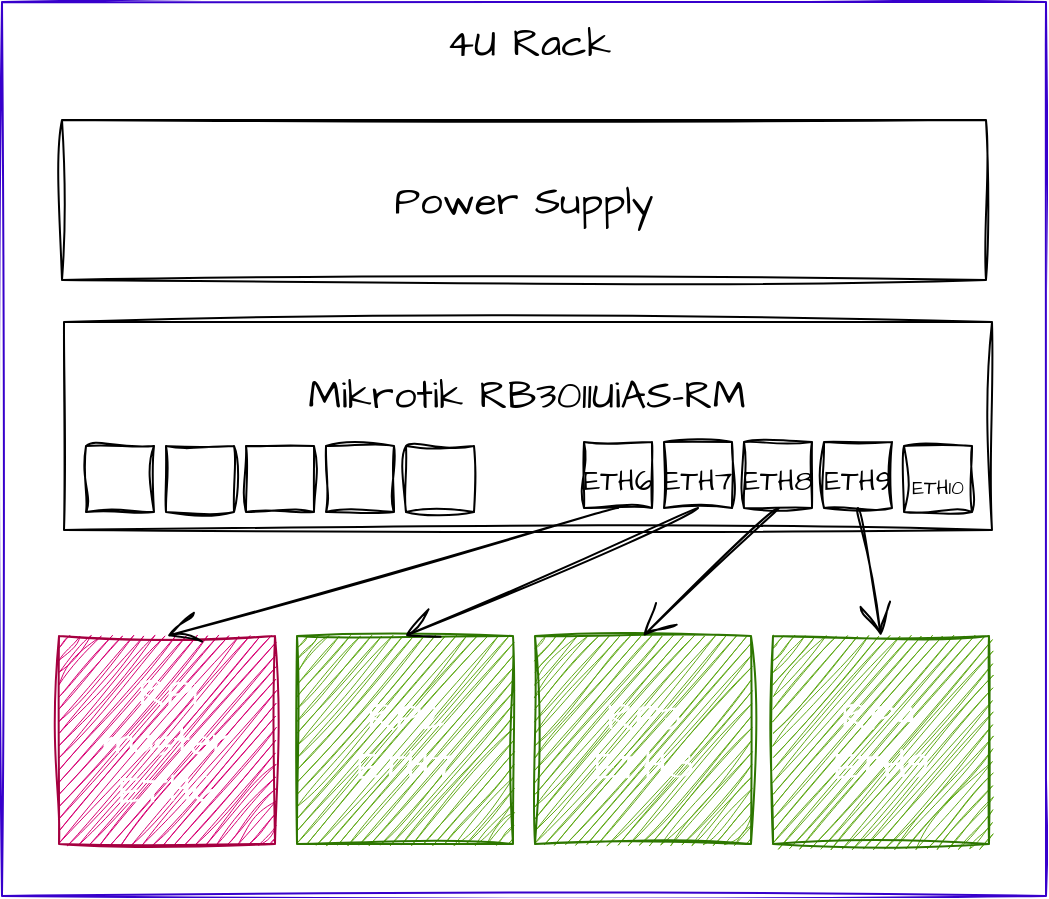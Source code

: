 <mxfile version="21.2.1" type="device">
  <diagram name="Page-1" id="ccWL4pGxT412ew3EtJ0l">
    <mxGraphModel dx="1194" dy="1028" grid="0" gridSize="10" guides="1" tooltips="1" connect="1" arrows="1" fold="1" page="0" pageScale="1" pageWidth="850" pageHeight="1100" math="0" shadow="0">
      <root>
        <mxCell id="0" />
        <mxCell id="1" parent="0" />
        <mxCell id="gN-bSTz9cSIiYufWiYaS-2" value="" style="rounded=0;whiteSpace=wrap;html=1;sketch=1;hachureGap=4;jiggle=2;curveFitting=1;fontFamily=Architects Daughter;fontSource=https%3A%2F%2Ffonts.googleapis.com%2Fcss%3Ffamily%3DArchitects%2BDaughter;fontSize=20;fillColor=none;fontColor=#ffffff;strokeColor=#3700CC;" vertex="1" parent="1">
          <mxGeometry x="34" y="-189" width="522" height="447" as="geometry" />
        </mxCell>
        <mxCell id="gN-bSTz9cSIiYufWiYaS-1" value="" style="rounded=0;whiteSpace=wrap;html=1;sketch=1;hachureGap=4;jiggle=2;curveFitting=1;fontFamily=Architects Daughter;fontSource=https%3A%2F%2Ffonts.googleapis.com%2Fcss%3Ffamily%3DArchitects%2BDaughter;fontSize=20;" vertex="1" parent="1">
          <mxGeometry x="65" y="-29" width="464" height="104" as="geometry" />
        </mxCell>
        <mxCell id="gN-bSTz9cSIiYufWiYaS-3" value="RP1&lt;br&gt;master&lt;br&gt;ETH6" style="rounded=0;whiteSpace=wrap;html=1;sketch=1;hachureGap=4;jiggle=2;curveFitting=1;fontFamily=Architects Daughter;fontSource=https%3A%2F%2Ffonts.googleapis.com%2Fcss%3Ffamily%3DArchitects%2BDaughter;fontSize=20;fillColor=#d80073;strokeColor=#A50040;fontColor=#ffffff;" vertex="1" parent="1">
          <mxGeometry x="62.5" y="128" width="108" height="104" as="geometry" />
        </mxCell>
        <mxCell id="gN-bSTz9cSIiYufWiYaS-4" value="RP2&lt;br&gt;ETH7" style="rounded=0;whiteSpace=wrap;html=1;sketch=1;hachureGap=4;jiggle=2;curveFitting=1;fontFamily=Architects Daughter;fontSource=https%3A%2F%2Ffonts.googleapis.com%2Fcss%3Ffamily%3DArchitects%2BDaughter;fontSize=20;fillColor=#60a917;fontColor=#ffffff;strokeColor=#2D7600;" vertex="1" parent="1">
          <mxGeometry x="181.5" y="128" width="108" height="104" as="geometry" />
        </mxCell>
        <mxCell id="gN-bSTz9cSIiYufWiYaS-5" value="RP3&lt;br&gt;ETH8" style="rounded=0;whiteSpace=wrap;html=1;sketch=1;hachureGap=4;jiggle=2;curveFitting=1;fontFamily=Architects Daughter;fontSource=https%3A%2F%2Ffonts.googleapis.com%2Fcss%3Ffamily%3DArchitects%2BDaughter;fontSize=20;fillColor=#60a917;fontColor=#ffffff;strokeColor=#2D7600;" vertex="1" parent="1">
          <mxGeometry x="300.5" y="128" width="108" height="104" as="geometry" />
        </mxCell>
        <mxCell id="gN-bSTz9cSIiYufWiYaS-6" value="RP4&lt;br&gt;ETH9" style="rounded=0;whiteSpace=wrap;html=1;sketch=1;hachureGap=4;jiggle=2;curveFitting=1;fontFamily=Architects Daughter;fontSource=https%3A%2F%2Ffonts.googleapis.com%2Fcss%3Ffamily%3DArchitects%2BDaughter;fontSize=20;fillColor=#60a917;fontColor=#ffffff;strokeColor=#2D7600;" vertex="1" parent="1">
          <mxGeometry x="419.5" y="128" width="108" height="104" as="geometry" />
        </mxCell>
        <mxCell id="gN-bSTz9cSIiYufWiYaS-7" value="Power Supply" style="rounded=0;whiteSpace=wrap;html=1;sketch=1;hachureGap=4;jiggle=2;curveFitting=1;fontFamily=Architects Daughter;fontSource=https%3A%2F%2Ffonts.googleapis.com%2Fcss%3Ffamily%3DArchitects%2BDaughter;fontSize=20;" vertex="1" parent="1">
          <mxGeometry x="64" y="-130" width="462" height="80" as="geometry" />
        </mxCell>
        <mxCell id="gN-bSTz9cSIiYufWiYaS-9" value="4U Rack" style="text;strokeColor=none;fillColor=none;html=1;align=center;verticalAlign=middle;whiteSpace=wrap;rounded=0;fontSize=20;fontFamily=Architects Daughter;" vertex="1" parent="1">
          <mxGeometry x="237.5" y="-184" width="119" height="30" as="geometry" />
        </mxCell>
        <mxCell id="gN-bSTz9cSIiYufWiYaS-12" value="" style="rounded=0;whiteSpace=wrap;html=1;sketch=1;hachureGap=4;jiggle=2;curveFitting=1;fontFamily=Architects Daughter;fontSource=https%3A%2F%2Ffonts.googleapis.com%2Fcss%3Ffamily%3DArchitects%2BDaughter;fontSize=20;" vertex="1" parent="1">
          <mxGeometry x="76" y="33" width="34" height="33" as="geometry" />
        </mxCell>
        <mxCell id="gN-bSTz9cSIiYufWiYaS-13" value="" style="rounded=0;whiteSpace=wrap;html=1;sketch=1;hachureGap=4;jiggle=2;curveFitting=1;fontFamily=Architects Daughter;fontSource=https%3A%2F%2Ffonts.googleapis.com%2Fcss%3Ffamily%3DArchitects%2BDaughter;fontSize=20;" vertex="1" parent="1">
          <mxGeometry x="116" y="33" width="34" height="33" as="geometry" />
        </mxCell>
        <mxCell id="gN-bSTz9cSIiYufWiYaS-14" value="" style="rounded=0;whiteSpace=wrap;html=1;sketch=1;hachureGap=4;jiggle=2;curveFitting=1;fontFamily=Architects Daughter;fontSource=https%3A%2F%2Ffonts.googleapis.com%2Fcss%3Ffamily%3DArchitects%2BDaughter;fontSize=20;" vertex="1" parent="1">
          <mxGeometry x="156" y="33" width="34" height="33" as="geometry" />
        </mxCell>
        <mxCell id="gN-bSTz9cSIiYufWiYaS-15" value="" style="rounded=0;whiteSpace=wrap;html=1;sketch=1;hachureGap=4;jiggle=2;curveFitting=1;fontFamily=Architects Daughter;fontSource=https%3A%2F%2Ffonts.googleapis.com%2Fcss%3Ffamily%3DArchitects%2BDaughter;fontSize=20;" vertex="1" parent="1">
          <mxGeometry x="196" y="33" width="34" height="33" as="geometry" />
        </mxCell>
        <mxCell id="gN-bSTz9cSIiYufWiYaS-16" value="" style="rounded=0;whiteSpace=wrap;html=1;sketch=1;hachureGap=4;jiggle=2;curveFitting=1;fontFamily=Architects Daughter;fontSource=https%3A%2F%2Ffonts.googleapis.com%2Fcss%3Ffamily%3DArchitects%2BDaughter;fontSize=20;" vertex="1" parent="1">
          <mxGeometry x="236" y="33" width="34" height="33" as="geometry" />
        </mxCell>
        <mxCell id="gN-bSTz9cSIiYufWiYaS-27" style="edgeStyle=none;curved=1;rounded=0;sketch=1;hachureGap=4;jiggle=2;curveFitting=1;orthogonalLoop=1;jettySize=auto;html=1;exitX=0.5;exitY=1;exitDx=0;exitDy=0;entryX=0.5;entryY=0;entryDx=0;entryDy=0;fontFamily=Architects Daughter;fontSource=https%3A%2F%2Ffonts.googleapis.com%2Fcss%3Ffamily%3DArchitects%2BDaughter;fontSize=16;endArrow=open;startSize=14;endSize=14;sourcePerimeterSpacing=8;targetPerimeterSpacing=8;" edge="1" parent="1" source="gN-bSTz9cSIiYufWiYaS-17" target="gN-bSTz9cSIiYufWiYaS-3">
          <mxGeometry relative="1" as="geometry" />
        </mxCell>
        <mxCell id="gN-bSTz9cSIiYufWiYaS-17" value="&lt;font style=&quot;font-size: 14px;&quot;&gt;ETH6&lt;/font&gt;" style="rounded=0;whiteSpace=wrap;html=1;sketch=1;hachureGap=4;jiggle=2;curveFitting=1;fontFamily=Architects Daughter;fontSource=https%3A%2F%2Ffonts.googleapis.com%2Fcss%3Ffamily%3DArchitects%2BDaughter;fontSize=20;" vertex="1" parent="1">
          <mxGeometry x="325" y="31" width="34" height="33" as="geometry" />
        </mxCell>
        <mxCell id="gN-bSTz9cSIiYufWiYaS-31" style="edgeStyle=none;curved=1;rounded=0;sketch=1;hachureGap=4;jiggle=2;curveFitting=1;orthogonalLoop=1;jettySize=auto;html=1;exitX=0.5;exitY=1;exitDx=0;exitDy=0;entryX=0.5;entryY=0;entryDx=0;entryDy=0;fontFamily=Architects Daughter;fontSource=https%3A%2F%2Ffonts.googleapis.com%2Fcss%3Ffamily%3DArchitects%2BDaughter;fontSize=16;endArrow=open;startSize=14;endSize=14;sourcePerimeterSpacing=8;targetPerimeterSpacing=8;" edge="1" parent="1" source="gN-bSTz9cSIiYufWiYaS-18" target="gN-bSTz9cSIiYufWiYaS-4">
          <mxGeometry relative="1" as="geometry" />
        </mxCell>
        <mxCell id="gN-bSTz9cSIiYufWiYaS-18" value="&lt;font style=&quot;font-size: 14px;&quot;&gt;ETH7&lt;/font&gt;" style="rounded=0;whiteSpace=wrap;html=1;sketch=1;hachureGap=4;jiggle=2;curveFitting=1;fontFamily=Architects Daughter;fontSource=https%3A%2F%2Ffonts.googleapis.com%2Fcss%3Ffamily%3DArchitects%2BDaughter;fontSize=20;" vertex="1" parent="1">
          <mxGeometry x="365" y="31" width="34" height="33" as="geometry" />
        </mxCell>
        <mxCell id="gN-bSTz9cSIiYufWiYaS-32" style="edgeStyle=none;curved=1;rounded=0;sketch=1;hachureGap=4;jiggle=2;curveFitting=1;orthogonalLoop=1;jettySize=auto;html=1;exitX=0.5;exitY=1;exitDx=0;exitDy=0;entryX=0.5;entryY=0;entryDx=0;entryDy=0;fontFamily=Architects Daughter;fontSource=https%3A%2F%2Ffonts.googleapis.com%2Fcss%3Ffamily%3DArchitects%2BDaughter;fontSize=16;endArrow=open;startSize=14;endSize=14;sourcePerimeterSpacing=8;targetPerimeterSpacing=8;" edge="1" parent="1" source="gN-bSTz9cSIiYufWiYaS-19" target="gN-bSTz9cSIiYufWiYaS-5">
          <mxGeometry relative="1" as="geometry" />
        </mxCell>
        <mxCell id="gN-bSTz9cSIiYufWiYaS-19" value="&lt;font style=&quot;font-size: 14px;&quot;&gt;ETH8&lt;/font&gt;" style="rounded=0;whiteSpace=wrap;html=1;sketch=1;hachureGap=4;jiggle=2;curveFitting=1;fontFamily=Architects Daughter;fontSource=https%3A%2F%2Ffonts.googleapis.com%2Fcss%3Ffamily%3DArchitects%2BDaughter;fontSize=20;" vertex="1" parent="1">
          <mxGeometry x="405" y="31" width="34" height="33" as="geometry" />
        </mxCell>
        <mxCell id="gN-bSTz9cSIiYufWiYaS-33" style="edgeStyle=none;curved=1;rounded=0;sketch=1;hachureGap=4;jiggle=2;curveFitting=1;orthogonalLoop=1;jettySize=auto;html=1;exitX=0.5;exitY=1;exitDx=0;exitDy=0;entryX=0.5;entryY=0;entryDx=0;entryDy=0;fontFamily=Architects Daughter;fontSource=https%3A%2F%2Ffonts.googleapis.com%2Fcss%3Ffamily%3DArchitects%2BDaughter;fontSize=16;endArrow=open;startSize=14;endSize=14;sourcePerimeterSpacing=8;targetPerimeterSpacing=8;" edge="1" parent="1" source="gN-bSTz9cSIiYufWiYaS-20" target="gN-bSTz9cSIiYufWiYaS-6">
          <mxGeometry relative="1" as="geometry" />
        </mxCell>
        <mxCell id="gN-bSTz9cSIiYufWiYaS-20" value="&lt;font style=&quot;font-size: 14px;&quot;&gt;ETH9&lt;/font&gt;" style="rounded=0;whiteSpace=wrap;html=1;sketch=1;hachureGap=4;jiggle=2;curveFitting=1;fontFamily=Architects Daughter;fontSource=https%3A%2F%2Ffonts.googleapis.com%2Fcss%3Ffamily%3DArchitects%2BDaughter;fontSize=20;" vertex="1" parent="1">
          <mxGeometry x="445" y="31" width="34" height="33" as="geometry" />
        </mxCell>
        <mxCell id="gN-bSTz9cSIiYufWiYaS-21" value="&lt;font size=&quot;1&quot;&gt;ETH10&lt;/font&gt;" style="rounded=0;whiteSpace=wrap;html=1;sketch=1;hachureGap=4;jiggle=2;curveFitting=1;fontFamily=Architects Daughter;fontSource=https%3A%2F%2Ffonts.googleapis.com%2Fcss%3Ffamily%3DArchitects%2BDaughter;fontSize=20;" vertex="1" parent="1">
          <mxGeometry x="485" y="33" width="34" height="33" as="geometry" />
        </mxCell>
        <mxCell id="gN-bSTz9cSIiYufWiYaS-26" value="Mikrotik RB3011UiAS-RM" style="text;strokeColor=none;fillColor=none;html=1;align=center;verticalAlign=middle;whiteSpace=wrap;rounded=0;fontSize=20;fontFamily=Architects Daughter;" vertex="1" parent="1">
          <mxGeometry x="163.5" y="-6" width="265" height="25" as="geometry" />
        </mxCell>
      </root>
    </mxGraphModel>
  </diagram>
</mxfile>

